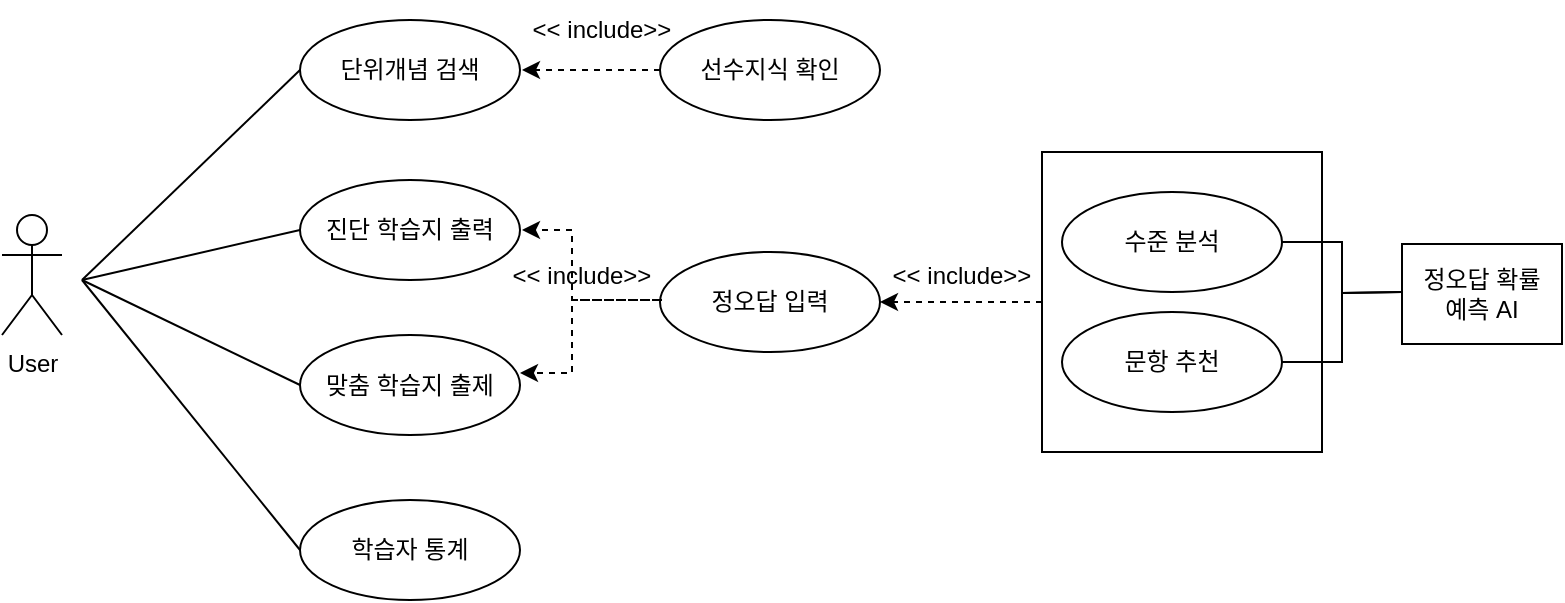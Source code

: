 <mxfile version="22.1.3" type="device">
  <diagram name="페이지-1" id="UhswoTwN5EX5m7q8Bifa">
    <mxGraphModel dx="984" dy="551" grid="1" gridSize="10" guides="1" tooltips="1" connect="1" arrows="1" fold="1" page="1" pageScale="1" pageWidth="827" pageHeight="1169" math="0" shadow="0">
      <root>
        <mxCell id="0" />
        <mxCell id="1" parent="0" />
        <mxCell id="BmULdW4PmcLErp_iG1h3-9" value="User" style="shape=umlActor;verticalLabelPosition=bottom;verticalAlign=top;html=1;outlineConnect=0;" parent="1" vertex="1">
          <mxGeometry x="30" y="177.5" width="30" height="60" as="geometry" />
        </mxCell>
        <mxCell id="BmULdW4PmcLErp_iG1h3-18" value="단위개념 검색" style="ellipse;whiteSpace=wrap;html=1;" parent="1" vertex="1">
          <mxGeometry x="179" y="80" width="110" height="50" as="geometry" />
        </mxCell>
        <mxCell id="BmULdW4PmcLErp_iG1h3-55" value="학습자 통계" style="ellipse;whiteSpace=wrap;html=1;" parent="1" vertex="1">
          <mxGeometry x="179" y="320" width="110" height="50" as="geometry" />
        </mxCell>
        <mxCell id="ZKWm0oTA-IqAlZVZPUwj-1" value="맞춤 학습지 출제" style="ellipse;whiteSpace=wrap;html=1;" vertex="1" parent="1">
          <mxGeometry x="179" y="237.5" width="110" height="50" as="geometry" />
        </mxCell>
        <mxCell id="BmULdW4PmcLErp_iG1h3-84" value="진단 학습지 출력" style="ellipse;whiteSpace=wrap;html=1;" parent="1" vertex="1">
          <mxGeometry x="179" y="160" width="110" height="50" as="geometry" />
        </mxCell>
        <mxCell id="BmULdW4PmcLErp_iG1h3-74" value="&amp;lt;&amp;lt; include&amp;gt;&amp;gt;" style="text;html=1;strokeColor=none;fillColor=none;align=center;verticalAlign=middle;whiteSpace=wrap;rounded=0;" parent="1" vertex="1">
          <mxGeometry x="270" y="192.5" width="100" height="30" as="geometry" />
        </mxCell>
        <mxCell id="BmULdW4PmcLErp_iG1h3-83" value="&amp;lt;&amp;lt; include&amp;gt;&amp;gt;" style="text;html=1;strokeColor=none;fillColor=none;align=center;verticalAlign=middle;whiteSpace=wrap;rounded=0;" parent="1" vertex="1">
          <mxGeometry x="460" y="192.5" width="100" height="30" as="geometry" />
        </mxCell>
        <mxCell id="BmULdW4PmcLErp_iG1h3-94" style="edgeStyle=orthogonalEdgeStyle;rounded=0;orthogonalLoop=1;jettySize=auto;html=1;entryX=1;entryY=0.5;entryDx=0;entryDy=0;dashed=1;exitX=0;exitY=0.5;exitDx=0;exitDy=0;" parent="1" source="BmULdW4PmcLErp_iG1h3-77" target="ZKWm0oTA-IqAlZVZPUwj-10" edge="1">
          <mxGeometry relative="1" as="geometry">
            <Array as="points">
              <mxPoint x="610" y="221" />
            </Array>
            <mxPoint x="550" y="220" as="sourcePoint" />
            <mxPoint x="280" y="220" as="targetPoint" />
          </mxGeometry>
        </mxCell>
        <mxCell id="ZKWm0oTA-IqAlZVZPUwj-13" style="edgeStyle=orthogonalEdgeStyle;rounded=0;orthogonalLoop=1;jettySize=auto;html=1;dashed=1;" edge="1" parent="1" source="ZKWm0oTA-IqAlZVZPUwj-4">
          <mxGeometry relative="1" as="geometry">
            <mxPoint x="290" y="105" as="targetPoint" />
          </mxGeometry>
        </mxCell>
        <mxCell id="ZKWm0oTA-IqAlZVZPUwj-4" value="선수지식 확인" style="ellipse;whiteSpace=wrap;html=1;" vertex="1" parent="1">
          <mxGeometry x="359" y="80" width="110" height="50" as="geometry" />
        </mxCell>
        <mxCell id="ZKWm0oTA-IqAlZVZPUwj-5" value="" style="endArrow=none;html=1;rounded=0;entryX=0;entryY=0.5;entryDx=0;entryDy=0;" edge="1" parent="1" target="BmULdW4PmcLErp_iG1h3-18">
          <mxGeometry width="50" height="50" relative="1" as="geometry">
            <mxPoint x="70" y="210" as="sourcePoint" />
            <mxPoint x="120" y="160" as="targetPoint" />
            <Array as="points" />
          </mxGeometry>
        </mxCell>
        <mxCell id="ZKWm0oTA-IqAlZVZPUwj-6" value="" style="endArrow=none;html=1;rounded=0;entryX=0;entryY=0.5;entryDx=0;entryDy=0;" edge="1" parent="1" target="BmULdW4PmcLErp_iG1h3-84">
          <mxGeometry width="50" height="50" relative="1" as="geometry">
            <mxPoint x="70" y="210" as="sourcePoint" />
            <mxPoint x="199" y="132.5" as="targetPoint" />
            <Array as="points" />
          </mxGeometry>
        </mxCell>
        <mxCell id="ZKWm0oTA-IqAlZVZPUwj-7" value="" style="endArrow=none;html=1;rounded=0;entryX=0;entryY=0.5;entryDx=0;entryDy=0;" edge="1" parent="1" target="ZKWm0oTA-IqAlZVZPUwj-1">
          <mxGeometry width="50" height="50" relative="1" as="geometry">
            <mxPoint x="70" y="210" as="sourcePoint" />
            <mxPoint x="169" y="245" as="targetPoint" />
            <Array as="points" />
          </mxGeometry>
        </mxCell>
        <mxCell id="ZKWm0oTA-IqAlZVZPUwj-8" value="" style="endArrow=none;html=1;rounded=0;entryX=0;entryY=0.5;entryDx=0;entryDy=0;" edge="1" parent="1" target="BmULdW4PmcLErp_iG1h3-55">
          <mxGeometry width="50" height="50" relative="1" as="geometry">
            <mxPoint x="70" y="210" as="sourcePoint" />
            <mxPoint x="169" y="292.5" as="targetPoint" />
            <Array as="points" />
          </mxGeometry>
        </mxCell>
        <mxCell id="ZKWm0oTA-IqAlZVZPUwj-16" value="" style="edgeStyle=orthogonalEdgeStyle;rounded=0;orthogonalLoop=1;jettySize=auto;html=1;dashed=1;" edge="1" parent="1">
          <mxGeometry relative="1" as="geometry">
            <mxPoint x="370" y="220" as="sourcePoint" />
            <mxPoint x="290" y="185" as="targetPoint" />
            <Array as="points">
              <mxPoint x="315" y="220" />
              <mxPoint x="315" y="185" />
            </Array>
          </mxGeometry>
        </mxCell>
        <mxCell id="ZKWm0oTA-IqAlZVZPUwj-10" value="정오답 입력" style="ellipse;whiteSpace=wrap;html=1;" vertex="1" parent="1">
          <mxGeometry x="359" y="196" width="110" height="50" as="geometry" />
        </mxCell>
        <mxCell id="ZKWm0oTA-IqAlZVZPUwj-14" value="&amp;lt;&amp;lt; include&amp;gt;&amp;gt;" style="text;html=1;strokeColor=none;fillColor=none;align=center;verticalAlign=middle;whiteSpace=wrap;rounded=0;" vertex="1" parent="1">
          <mxGeometry x="280" y="70" width="100" height="30" as="geometry" />
        </mxCell>
        <mxCell id="ZKWm0oTA-IqAlZVZPUwj-17" value="" style="edgeStyle=orthogonalEdgeStyle;rounded=0;orthogonalLoop=1;jettySize=auto;html=1;entryX=1;entryY=0.5;entryDx=0;entryDy=0;dashed=1;" edge="1" parent="1">
          <mxGeometry relative="1" as="geometry">
            <mxPoint x="360" y="220" as="sourcePoint" />
            <mxPoint x="289" y="256.5" as="targetPoint" />
            <Array as="points">
              <mxPoint x="315" y="220" />
              <mxPoint x="315" y="257" />
            </Array>
          </mxGeometry>
        </mxCell>
        <mxCell id="ZKWm0oTA-IqAlZVZPUwj-19" value="" style="group" vertex="1" connectable="0" parent="1">
          <mxGeometry x="550" y="146" width="260" height="150" as="geometry" />
        </mxCell>
        <mxCell id="q2FdavY7mowxGqcacqMk-14" value="정오답 확률&lt;br&gt;예측 AI" style="rounded=0;whiteSpace=wrap;html=1;" parent="ZKWm0oTA-IqAlZVZPUwj-19" vertex="1">
          <mxGeometry x="180" y="46" width="80" height="50" as="geometry" />
        </mxCell>
        <mxCell id="BmULdW4PmcLErp_iG1h3-77" value="" style="rounded=0;whiteSpace=wrap;html=1;" parent="ZKWm0oTA-IqAlZVZPUwj-19" vertex="1">
          <mxGeometry width="140" height="150" as="geometry" />
        </mxCell>
        <mxCell id="BmULdW4PmcLErp_iG1h3-60" value="수준 분석" style="ellipse;whiteSpace=wrap;html=1;" parent="ZKWm0oTA-IqAlZVZPUwj-19" vertex="1">
          <mxGeometry x="10" y="20" width="110" height="50" as="geometry" />
        </mxCell>
        <mxCell id="BmULdW4PmcLErp_iG1h3-62" style="edgeStyle=orthogonalEdgeStyle;rounded=0;orthogonalLoop=1;jettySize=auto;html=1;entryX=1;entryY=0.5;entryDx=0;entryDy=0;endArrow=none;endFill=0;" parent="ZKWm0oTA-IqAlZVZPUwj-19" target="BmULdW4PmcLErp_iG1h3-60" edge="1">
          <mxGeometry relative="1" as="geometry">
            <mxPoint x="180" y="70" as="sourcePoint" />
          </mxGeometry>
        </mxCell>
        <mxCell id="BmULdW4PmcLErp_iG1h3-61" value="문항 추천" style="ellipse;whiteSpace=wrap;html=1;" parent="ZKWm0oTA-IqAlZVZPUwj-19" vertex="1">
          <mxGeometry x="10" y="80" width="110" height="50" as="geometry" />
        </mxCell>
        <mxCell id="BmULdW4PmcLErp_iG1h3-63" style="edgeStyle=orthogonalEdgeStyle;rounded=0;orthogonalLoop=1;jettySize=auto;html=1;entryX=1;entryY=0.5;entryDx=0;entryDy=0;endArrow=none;endFill=0;" parent="ZKWm0oTA-IqAlZVZPUwj-19" target="BmULdW4PmcLErp_iG1h3-61" edge="1">
          <mxGeometry relative="1" as="geometry">
            <mxPoint x="180" y="70" as="sourcePoint" />
          </mxGeometry>
        </mxCell>
      </root>
    </mxGraphModel>
  </diagram>
</mxfile>
